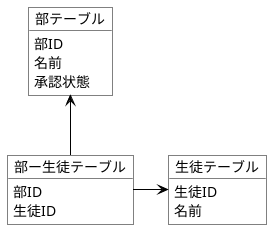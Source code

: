 @startuml
skinparam packageStyle rectangle
skinparam	ArrowColor Black
skinparam object {
  BorderColor Black
  BackgroundColor white
}
skinparam note {
  BorderColor Black
  BackgroundColor white
}


object 部テーブル {
  部ID
  名前
  承認状態
}

object 生徒テーブル {
  生徒ID
  名前
}

object 部ー生徒テーブル{
  部ID
  生徒ID
}
部ー生徒テーブル -u-> 部テーブル
部ー生徒テーブル -r-> 生徒テーブル

@enduml
